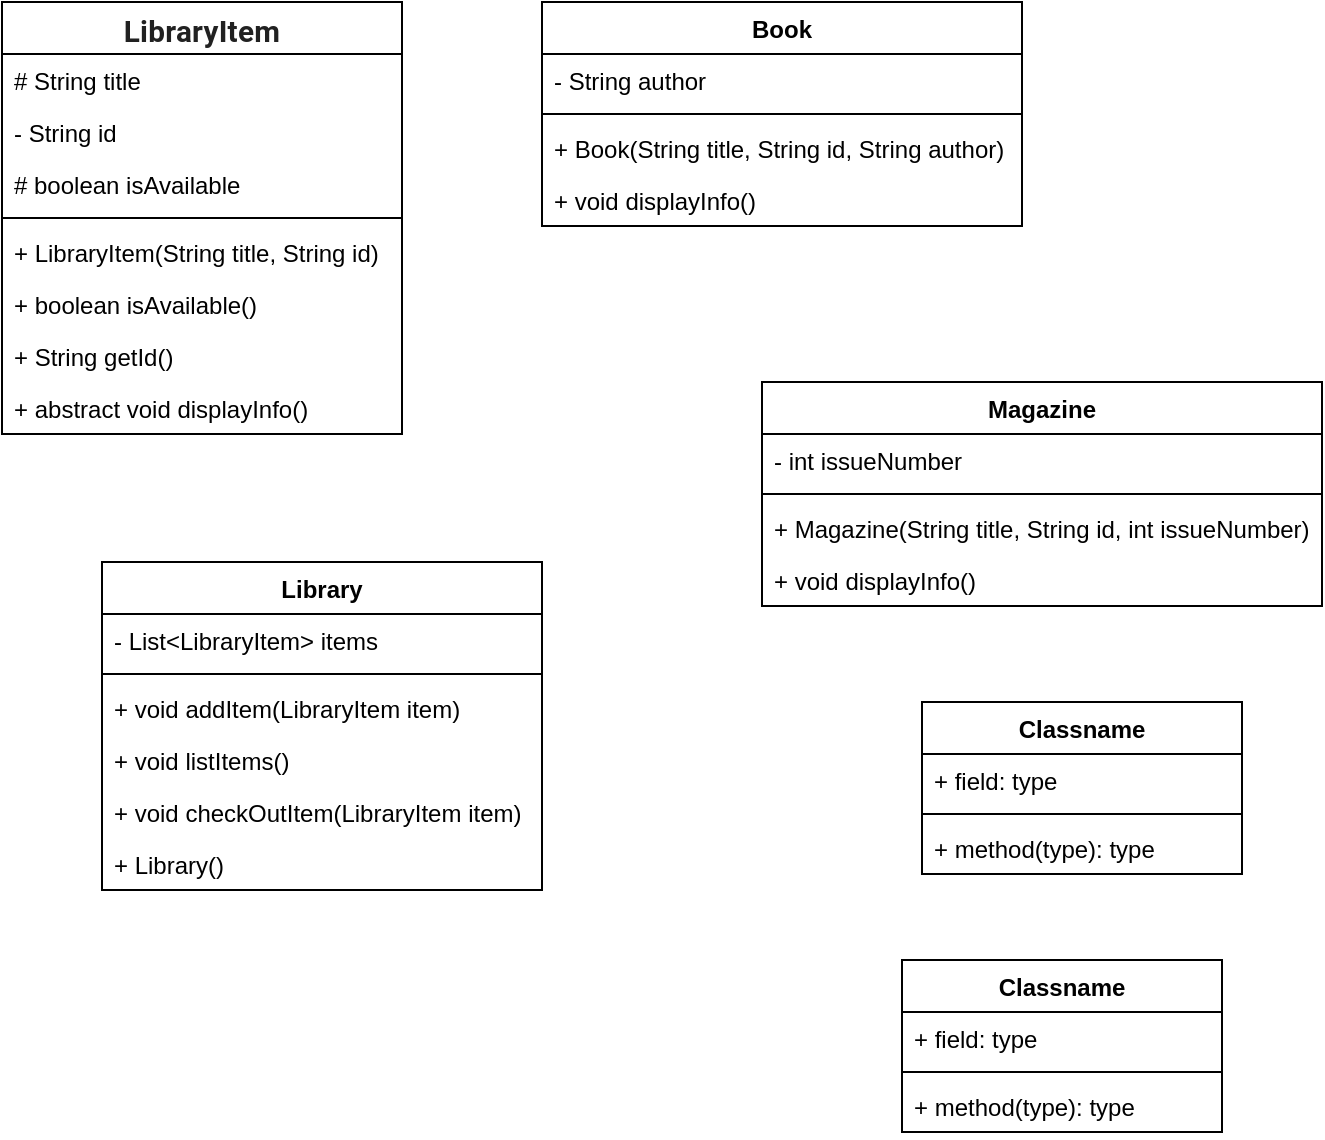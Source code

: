 <mxfile version="24.8.4">
  <diagram name="第 1 页" id="PSKmwgKcGm7nJZNFbE3L">
    <mxGraphModel dx="989" dy="509" grid="1" gridSize="10" guides="1" tooltips="1" connect="1" arrows="1" fold="1" page="1" pageScale="1" pageWidth="827" pageHeight="1169" math="0" shadow="0">
      <root>
        <mxCell id="0" />
        <mxCell id="1" parent="0" />
        <mxCell id="TOjBOKJqGip8uIWhOxMj-1" value="&lt;span style=&quot;--tw-border-spacing-x: 0; --tw-border-spacing-y: 0; --tw-translate-x: 0; --tw-translate-y: 0; --tw-rotate: 0; --tw-skew-x: 0; --tw-skew-y: 0; --tw-scale-x: 1; --tw-scale-y: 1; --tw-pan-x: ; --tw-pan-y: ; --tw-pinch-zoom: ; --tw-scroll-snap-strictness: proximity; --tw-gradient-from-position: ; --tw-gradient-via-position: ; --tw-gradient-to-position: ; --tw-ordinal: ; --tw-slashed-zero: ; --tw-numeric-figure: ; --tw-numeric-spacing: ; --tw-numeric-fraction: ; --tw-ring-inset: ; --tw-ring-offset-width: 0px; --tw-ring-offset-color: #fff; --tw-ring-color: #3b82f680; --tw-ring-offset-shadow: 0 0 #0000; --tw-ring-shadow: 0 0 #0000; --tw-shadow: 0 0 #0000; --tw-shadow-colored: 0 0 #0000; --tw-blur: ; --tw-brightness: ; --tw-contrast: ; --tw-grayscale: ; --tw-hue-rotate: ; --tw-invert: ; --tw-saturate: ; --tw-sepia: ; --tw-drop-shadow: ; --tw-backdrop-blur: ; --tw-backdrop-brightness: ; --tw-backdrop-contrast: ; --tw-backdrop-grayscale: ; --tw-backdrop-hue-rotate: ; --tw-backdrop-invert: ; --tw-backdrop-opacity: ; --tw-backdrop-saturate: ; --tw-backdrop-sepia: ; box-sizing: inherit; color: rgba(0, 0, 0, 0.87); font-family: Roboto, Helvetica, Arial, sans-serif; font-size: 14.857px; letter-spacing: 0.139px; text-align: left; background-color: rgb(255, 255, 255);&quot;&gt;LibraryItem&lt;/span&gt;" style="swimlane;fontStyle=1;align=center;verticalAlign=top;childLayout=stackLayout;horizontal=1;startSize=26;horizontalStack=0;resizeParent=1;resizeParentMax=0;resizeLast=0;collapsible=1;marginBottom=0;whiteSpace=wrap;html=1;" parent="1" vertex="1">
          <mxGeometry x="30" y="20" width="200" height="216" as="geometry" />
        </mxCell>
        <mxCell id="TOjBOKJqGip8uIWhOxMj-2" value="# String title" style="text;strokeColor=none;fillColor=none;align=left;verticalAlign=top;spacingLeft=4;spacingRight=4;overflow=hidden;rotatable=0;points=[[0,0.5],[1,0.5]];portConstraint=eastwest;whiteSpace=wrap;html=1;" parent="TOjBOKJqGip8uIWhOxMj-1" vertex="1">
          <mxGeometry y="26" width="200" height="26" as="geometry" />
        </mxCell>
        <mxCell id="RcvgGcVL2dAxraY7EbwN-2" value="- String id" style="text;strokeColor=none;fillColor=none;align=left;verticalAlign=top;spacingLeft=4;spacingRight=4;overflow=hidden;rotatable=0;points=[[0,0.5],[1,0.5]];portConstraint=eastwest;whiteSpace=wrap;html=1;" vertex="1" parent="TOjBOKJqGip8uIWhOxMj-1">
          <mxGeometry y="52" width="200" height="26" as="geometry" />
        </mxCell>
        <mxCell id="RcvgGcVL2dAxraY7EbwN-4" value="# boolean isAvailable" style="text;strokeColor=none;fillColor=none;align=left;verticalAlign=top;spacingLeft=4;spacingRight=4;overflow=hidden;rotatable=0;points=[[0,0.5],[1,0.5]];portConstraint=eastwest;whiteSpace=wrap;html=1;" vertex="1" parent="TOjBOKJqGip8uIWhOxMj-1">
          <mxGeometry y="78" width="200" height="26" as="geometry" />
        </mxCell>
        <mxCell id="TOjBOKJqGip8uIWhOxMj-3" value="" style="line;strokeWidth=1;fillColor=none;align=left;verticalAlign=middle;spacingTop=-1;spacingLeft=3;spacingRight=3;rotatable=0;labelPosition=right;points=[];portConstraint=eastwest;strokeColor=inherit;" parent="TOjBOKJqGip8uIWhOxMj-1" vertex="1">
          <mxGeometry y="104" width="200" height="8" as="geometry" />
        </mxCell>
        <mxCell id="RcvgGcVL2dAxraY7EbwN-5" value="+ LibraryItem(String title, String id)" style="text;strokeColor=none;fillColor=none;align=left;verticalAlign=top;spacingLeft=4;spacingRight=4;overflow=hidden;rotatable=0;points=[[0,0.5],[1,0.5]];portConstraint=eastwest;whiteSpace=wrap;html=1;" vertex="1" parent="TOjBOKJqGip8uIWhOxMj-1">
          <mxGeometry y="112" width="200" height="26" as="geometry" />
        </mxCell>
        <mxCell id="RcvgGcVL2dAxraY7EbwN-7" value="+ boolean isAvailable()" style="text;strokeColor=none;fillColor=none;align=left;verticalAlign=top;spacingLeft=4;spacingRight=4;overflow=hidden;rotatable=0;points=[[0,0.5],[1,0.5]];portConstraint=eastwest;whiteSpace=wrap;html=1;" vertex="1" parent="TOjBOKJqGip8uIWhOxMj-1">
          <mxGeometry y="138" width="200" height="26" as="geometry" />
        </mxCell>
        <mxCell id="RcvgGcVL2dAxraY7EbwN-6" value="+ String getId()" style="text;strokeColor=none;fillColor=none;align=left;verticalAlign=top;spacingLeft=4;spacingRight=4;overflow=hidden;rotatable=0;points=[[0,0.5],[1,0.5]];portConstraint=eastwest;whiteSpace=wrap;html=1;" vertex="1" parent="TOjBOKJqGip8uIWhOxMj-1">
          <mxGeometry y="164" width="200" height="26" as="geometry" />
        </mxCell>
        <mxCell id="TOjBOKJqGip8uIWhOxMj-4" value="+ abstract void displayInfo()" style="text;strokeColor=none;fillColor=none;align=left;verticalAlign=top;spacingLeft=4;spacingRight=4;overflow=hidden;rotatable=0;points=[[0,0.5],[1,0.5]];portConstraint=eastwest;whiteSpace=wrap;html=1;" parent="TOjBOKJqGip8uIWhOxMj-1" vertex="1">
          <mxGeometry y="190" width="200" height="26" as="geometry" />
        </mxCell>
        <mxCell id="RcvgGcVL2dAxraY7EbwN-8" value="Book" style="swimlane;fontStyle=1;align=center;verticalAlign=top;childLayout=stackLayout;horizontal=1;startSize=26;horizontalStack=0;resizeParent=1;resizeParentMax=0;resizeLast=0;collapsible=1;marginBottom=0;whiteSpace=wrap;html=1;" vertex="1" parent="1">
          <mxGeometry x="300" y="20" width="240" height="112" as="geometry" />
        </mxCell>
        <mxCell id="RcvgGcVL2dAxraY7EbwN-9" value="-&amp;nbsp;String author" style="text;strokeColor=none;fillColor=none;align=left;verticalAlign=top;spacingLeft=4;spacingRight=4;overflow=hidden;rotatable=0;points=[[0,0.5],[1,0.5]];portConstraint=eastwest;whiteSpace=wrap;html=1;" vertex="1" parent="RcvgGcVL2dAxraY7EbwN-8">
          <mxGeometry y="26" width="240" height="26" as="geometry" />
        </mxCell>
        <mxCell id="RcvgGcVL2dAxraY7EbwN-10" value="" style="line;strokeWidth=1;fillColor=none;align=left;verticalAlign=middle;spacingTop=-1;spacingLeft=3;spacingRight=3;rotatable=0;labelPosition=right;points=[];portConstraint=eastwest;strokeColor=inherit;" vertex="1" parent="RcvgGcVL2dAxraY7EbwN-8">
          <mxGeometry y="52" width="240" height="8" as="geometry" />
        </mxCell>
        <mxCell id="RcvgGcVL2dAxraY7EbwN-11" value="+ Book(String title, String id, String author)" style="text;strokeColor=none;fillColor=none;align=left;verticalAlign=top;spacingLeft=4;spacingRight=4;overflow=hidden;rotatable=0;points=[[0,0.5],[1,0.5]];portConstraint=eastwest;whiteSpace=wrap;html=1;" vertex="1" parent="RcvgGcVL2dAxraY7EbwN-8">
          <mxGeometry y="60" width="240" height="26" as="geometry" />
        </mxCell>
        <mxCell id="RcvgGcVL2dAxraY7EbwN-12" value="+ void displayInfo()" style="text;strokeColor=none;fillColor=none;align=left;verticalAlign=top;spacingLeft=4;spacingRight=4;overflow=hidden;rotatable=0;points=[[0,0.5],[1,0.5]];portConstraint=eastwest;whiteSpace=wrap;html=1;" vertex="1" parent="RcvgGcVL2dAxraY7EbwN-8">
          <mxGeometry y="86" width="240" height="26" as="geometry" />
        </mxCell>
        <mxCell id="RcvgGcVL2dAxraY7EbwN-13" value="Magazine" style="swimlane;fontStyle=1;align=center;verticalAlign=top;childLayout=stackLayout;horizontal=1;startSize=26;horizontalStack=0;resizeParent=1;resizeParentMax=0;resizeLast=0;collapsible=1;marginBottom=0;whiteSpace=wrap;html=1;" vertex="1" parent="1">
          <mxGeometry x="410" y="210" width="280" height="112" as="geometry" />
        </mxCell>
        <mxCell id="RcvgGcVL2dAxraY7EbwN-14" value="-&amp;nbsp;int issueNumber" style="text;strokeColor=none;fillColor=none;align=left;verticalAlign=top;spacingLeft=4;spacingRight=4;overflow=hidden;rotatable=0;points=[[0,0.5],[1,0.5]];portConstraint=eastwest;whiteSpace=wrap;html=1;" vertex="1" parent="RcvgGcVL2dAxraY7EbwN-13">
          <mxGeometry y="26" width="280" height="26" as="geometry" />
        </mxCell>
        <mxCell id="RcvgGcVL2dAxraY7EbwN-15" value="" style="line;strokeWidth=1;fillColor=none;align=left;verticalAlign=middle;spacingTop=-1;spacingLeft=3;spacingRight=3;rotatable=0;labelPosition=right;points=[];portConstraint=eastwest;strokeColor=inherit;" vertex="1" parent="RcvgGcVL2dAxraY7EbwN-13">
          <mxGeometry y="52" width="280" height="8" as="geometry" />
        </mxCell>
        <mxCell id="RcvgGcVL2dAxraY7EbwN-16" value="+ Magazine(String title, String id, int issueNumber)" style="text;strokeColor=none;fillColor=none;align=left;verticalAlign=top;spacingLeft=4;spacingRight=4;overflow=hidden;rotatable=0;points=[[0,0.5],[1,0.5]];portConstraint=eastwest;whiteSpace=wrap;html=1;" vertex="1" parent="RcvgGcVL2dAxraY7EbwN-13">
          <mxGeometry y="60" width="280" height="26" as="geometry" />
        </mxCell>
        <mxCell id="RcvgGcVL2dAxraY7EbwN-29" value="+ void displayInfo()" style="text;strokeColor=none;fillColor=none;align=left;verticalAlign=top;spacingLeft=4;spacingRight=4;overflow=hidden;rotatable=0;points=[[0,0.5],[1,0.5]];portConstraint=eastwest;whiteSpace=wrap;html=1;" vertex="1" parent="RcvgGcVL2dAxraY7EbwN-13">
          <mxGeometry y="86" width="280" height="26" as="geometry" />
        </mxCell>
        <mxCell id="RcvgGcVL2dAxraY7EbwN-17" value="Library" style="swimlane;fontStyle=1;align=center;verticalAlign=top;childLayout=stackLayout;horizontal=1;startSize=26;horizontalStack=0;resizeParent=1;resizeParentMax=0;resizeLast=0;collapsible=1;marginBottom=0;whiteSpace=wrap;html=1;" vertex="1" parent="1">
          <mxGeometry x="80" y="300" width="220" height="164" as="geometry" />
        </mxCell>
        <mxCell id="RcvgGcVL2dAxraY7EbwN-18" value="- List&amp;lt;LibraryItem&amp;gt; items" style="text;strokeColor=none;fillColor=none;align=left;verticalAlign=top;spacingLeft=4;spacingRight=4;overflow=hidden;rotatable=0;points=[[0,0.5],[1,0.5]];portConstraint=eastwest;whiteSpace=wrap;html=1;" vertex="1" parent="RcvgGcVL2dAxraY7EbwN-17">
          <mxGeometry y="26" width="220" height="26" as="geometry" />
        </mxCell>
        <mxCell id="RcvgGcVL2dAxraY7EbwN-19" value="" style="line;strokeWidth=1;fillColor=none;align=left;verticalAlign=middle;spacingTop=-1;spacingLeft=3;spacingRight=3;rotatable=0;labelPosition=right;points=[];portConstraint=eastwest;strokeColor=inherit;" vertex="1" parent="RcvgGcVL2dAxraY7EbwN-17">
          <mxGeometry y="52" width="220" height="8" as="geometry" />
        </mxCell>
        <mxCell id="RcvgGcVL2dAxraY7EbwN-30" value="+ void addItem(LibraryItem item)" style="text;strokeColor=none;fillColor=none;align=left;verticalAlign=top;spacingLeft=4;spacingRight=4;overflow=hidden;rotatable=0;points=[[0,0.5],[1,0.5]];portConstraint=eastwest;whiteSpace=wrap;html=1;" vertex="1" parent="RcvgGcVL2dAxraY7EbwN-17">
          <mxGeometry y="60" width="220" height="26" as="geometry" />
        </mxCell>
        <mxCell id="RcvgGcVL2dAxraY7EbwN-31" value="+ void listItems()" style="text;strokeColor=none;fillColor=none;align=left;verticalAlign=top;spacingLeft=4;spacingRight=4;overflow=hidden;rotatable=0;points=[[0,0.5],[1,0.5]];portConstraint=eastwest;whiteSpace=wrap;html=1;" vertex="1" parent="RcvgGcVL2dAxraY7EbwN-17">
          <mxGeometry y="86" width="220" height="26" as="geometry" />
        </mxCell>
        <mxCell id="RcvgGcVL2dAxraY7EbwN-32" value="+ void checkOutItem(LibraryItem item)" style="text;strokeColor=none;fillColor=none;align=left;verticalAlign=top;spacingLeft=4;spacingRight=4;overflow=hidden;rotatable=0;points=[[0,0.5],[1,0.5]];portConstraint=eastwest;whiteSpace=wrap;html=1;" vertex="1" parent="RcvgGcVL2dAxraY7EbwN-17">
          <mxGeometry y="112" width="220" height="26" as="geometry" />
        </mxCell>
        <mxCell id="RcvgGcVL2dAxraY7EbwN-20" value="+&amp;nbsp;Library()" style="text;strokeColor=none;fillColor=none;align=left;verticalAlign=top;spacingLeft=4;spacingRight=4;overflow=hidden;rotatable=0;points=[[0,0.5],[1,0.5]];portConstraint=eastwest;whiteSpace=wrap;html=1;" vertex="1" parent="RcvgGcVL2dAxraY7EbwN-17">
          <mxGeometry y="138" width="220" height="26" as="geometry" />
        </mxCell>
        <mxCell id="RcvgGcVL2dAxraY7EbwN-21" value="Classname" style="swimlane;fontStyle=1;align=center;verticalAlign=top;childLayout=stackLayout;horizontal=1;startSize=26;horizontalStack=0;resizeParent=1;resizeParentMax=0;resizeLast=0;collapsible=1;marginBottom=0;whiteSpace=wrap;html=1;" vertex="1" parent="1">
          <mxGeometry x="490" y="370" width="160" height="86" as="geometry" />
        </mxCell>
        <mxCell id="RcvgGcVL2dAxraY7EbwN-22" value="+ field: type" style="text;strokeColor=none;fillColor=none;align=left;verticalAlign=top;spacingLeft=4;spacingRight=4;overflow=hidden;rotatable=0;points=[[0,0.5],[1,0.5]];portConstraint=eastwest;whiteSpace=wrap;html=1;" vertex="1" parent="RcvgGcVL2dAxraY7EbwN-21">
          <mxGeometry y="26" width="160" height="26" as="geometry" />
        </mxCell>
        <mxCell id="RcvgGcVL2dAxraY7EbwN-23" value="" style="line;strokeWidth=1;fillColor=none;align=left;verticalAlign=middle;spacingTop=-1;spacingLeft=3;spacingRight=3;rotatable=0;labelPosition=right;points=[];portConstraint=eastwest;strokeColor=inherit;" vertex="1" parent="RcvgGcVL2dAxraY7EbwN-21">
          <mxGeometry y="52" width="160" height="8" as="geometry" />
        </mxCell>
        <mxCell id="RcvgGcVL2dAxraY7EbwN-24" value="+ method(type): type" style="text;strokeColor=none;fillColor=none;align=left;verticalAlign=top;spacingLeft=4;spacingRight=4;overflow=hidden;rotatable=0;points=[[0,0.5],[1,0.5]];portConstraint=eastwest;whiteSpace=wrap;html=1;" vertex="1" parent="RcvgGcVL2dAxraY7EbwN-21">
          <mxGeometry y="60" width="160" height="26" as="geometry" />
        </mxCell>
        <mxCell id="RcvgGcVL2dAxraY7EbwN-25" value="Classname" style="swimlane;fontStyle=1;align=center;verticalAlign=top;childLayout=stackLayout;horizontal=1;startSize=26;horizontalStack=0;resizeParent=1;resizeParentMax=0;resizeLast=0;collapsible=1;marginBottom=0;whiteSpace=wrap;html=1;" vertex="1" parent="1">
          <mxGeometry x="480" y="499" width="160" height="86" as="geometry" />
        </mxCell>
        <mxCell id="RcvgGcVL2dAxraY7EbwN-26" value="+ field: type" style="text;strokeColor=none;fillColor=none;align=left;verticalAlign=top;spacingLeft=4;spacingRight=4;overflow=hidden;rotatable=0;points=[[0,0.5],[1,0.5]];portConstraint=eastwest;whiteSpace=wrap;html=1;" vertex="1" parent="RcvgGcVL2dAxraY7EbwN-25">
          <mxGeometry y="26" width="160" height="26" as="geometry" />
        </mxCell>
        <mxCell id="RcvgGcVL2dAxraY7EbwN-27" value="" style="line;strokeWidth=1;fillColor=none;align=left;verticalAlign=middle;spacingTop=-1;spacingLeft=3;spacingRight=3;rotatable=0;labelPosition=right;points=[];portConstraint=eastwest;strokeColor=inherit;" vertex="1" parent="RcvgGcVL2dAxraY7EbwN-25">
          <mxGeometry y="52" width="160" height="8" as="geometry" />
        </mxCell>
        <mxCell id="RcvgGcVL2dAxraY7EbwN-28" value="+ method(type): type" style="text;strokeColor=none;fillColor=none;align=left;verticalAlign=top;spacingLeft=4;spacingRight=4;overflow=hidden;rotatable=0;points=[[0,0.5],[1,0.5]];portConstraint=eastwest;whiteSpace=wrap;html=1;" vertex="1" parent="RcvgGcVL2dAxraY7EbwN-25">
          <mxGeometry y="60" width="160" height="26" as="geometry" />
        </mxCell>
      </root>
    </mxGraphModel>
  </diagram>
</mxfile>
